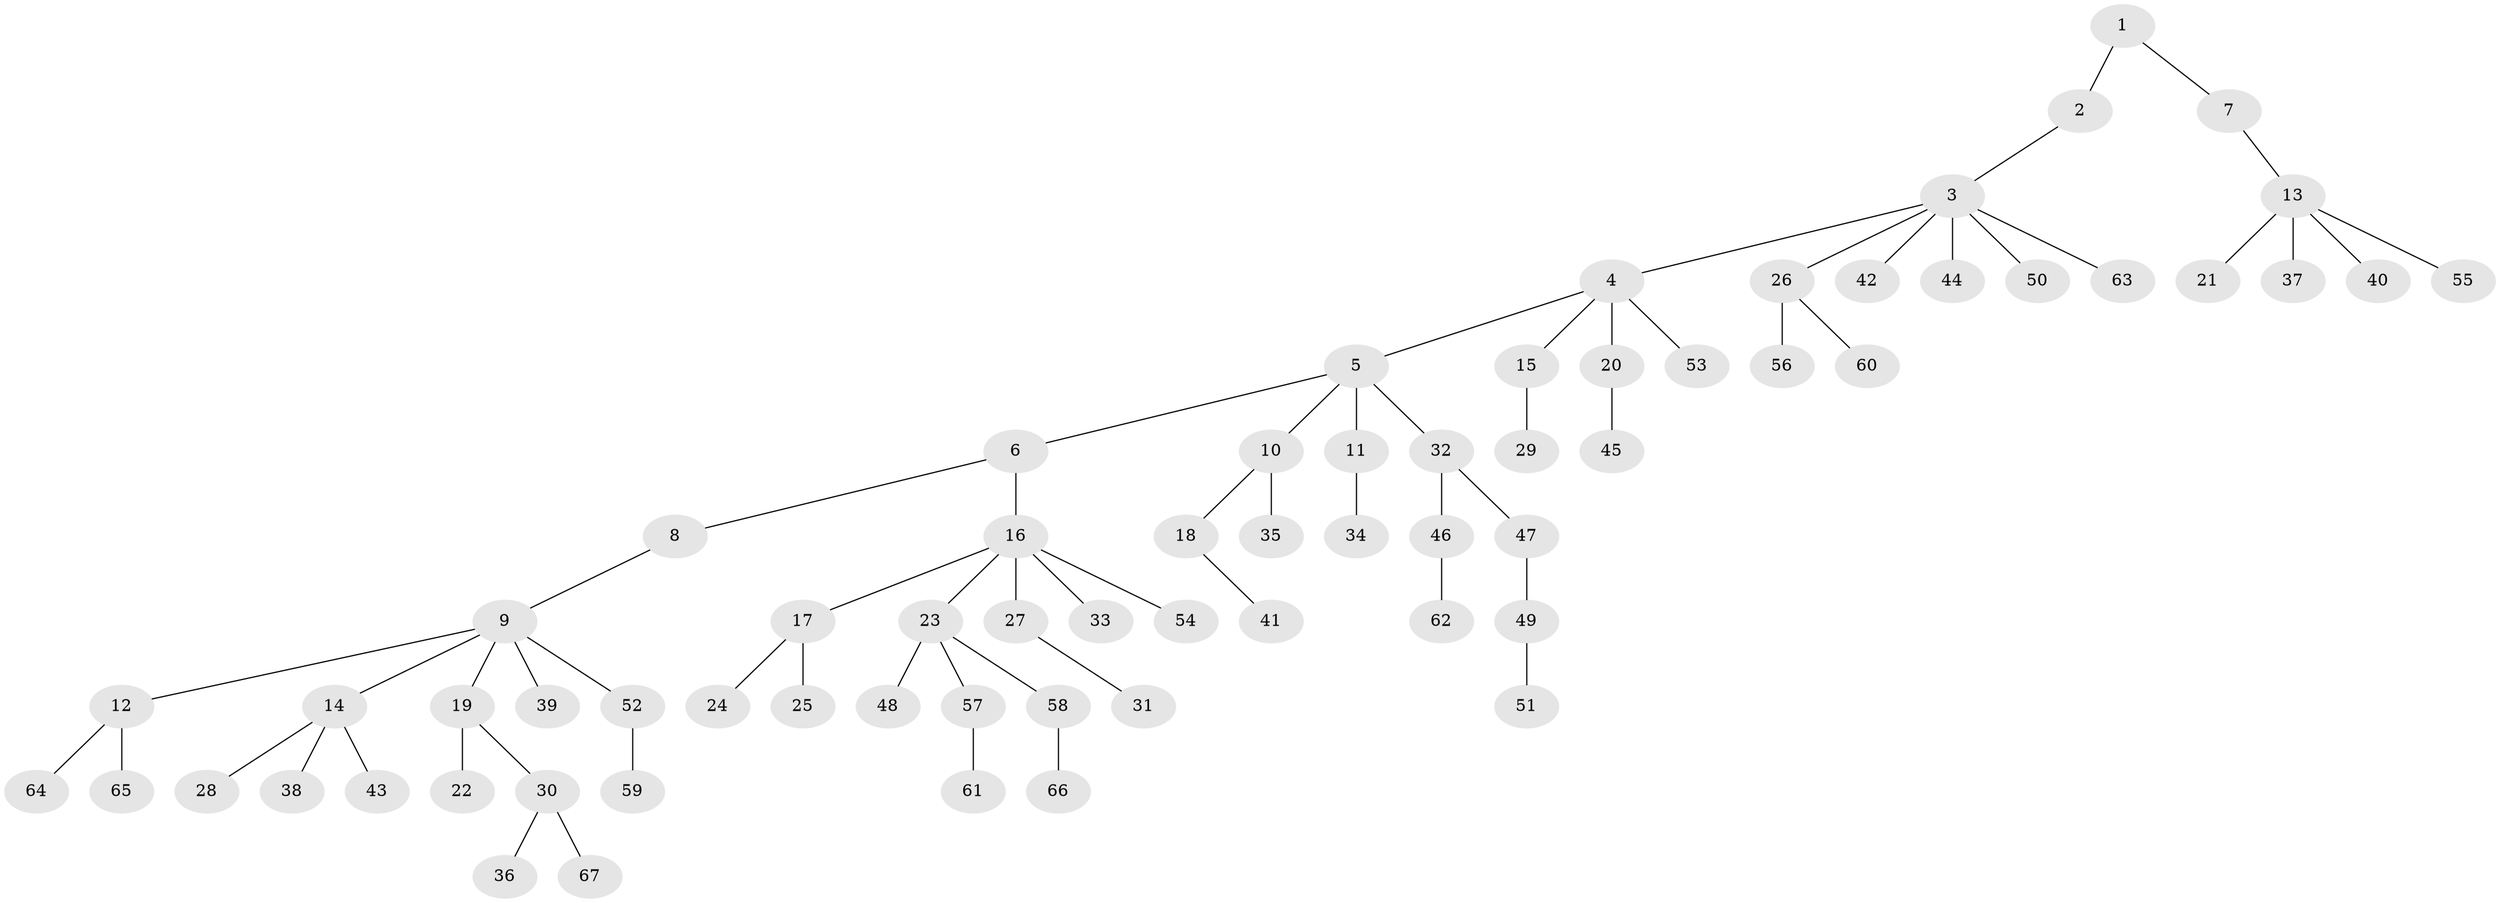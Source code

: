 // coarse degree distribution, {1: 0.7692307692307693, 10: 0.038461538461538464, 2: 0.15384615384615385, 12: 0.038461538461538464}
// Generated by graph-tools (version 1.1) at 2025/56/03/04/25 21:56:01]
// undirected, 67 vertices, 66 edges
graph export_dot {
graph [start="1"]
  node [color=gray90,style=filled];
  1;
  2;
  3;
  4;
  5;
  6;
  7;
  8;
  9;
  10;
  11;
  12;
  13;
  14;
  15;
  16;
  17;
  18;
  19;
  20;
  21;
  22;
  23;
  24;
  25;
  26;
  27;
  28;
  29;
  30;
  31;
  32;
  33;
  34;
  35;
  36;
  37;
  38;
  39;
  40;
  41;
  42;
  43;
  44;
  45;
  46;
  47;
  48;
  49;
  50;
  51;
  52;
  53;
  54;
  55;
  56;
  57;
  58;
  59;
  60;
  61;
  62;
  63;
  64;
  65;
  66;
  67;
  1 -- 2;
  1 -- 7;
  2 -- 3;
  3 -- 4;
  3 -- 26;
  3 -- 42;
  3 -- 44;
  3 -- 50;
  3 -- 63;
  4 -- 5;
  4 -- 15;
  4 -- 20;
  4 -- 53;
  5 -- 6;
  5 -- 10;
  5 -- 11;
  5 -- 32;
  6 -- 8;
  6 -- 16;
  7 -- 13;
  8 -- 9;
  9 -- 12;
  9 -- 14;
  9 -- 19;
  9 -- 39;
  9 -- 52;
  10 -- 18;
  10 -- 35;
  11 -- 34;
  12 -- 64;
  12 -- 65;
  13 -- 21;
  13 -- 37;
  13 -- 40;
  13 -- 55;
  14 -- 28;
  14 -- 38;
  14 -- 43;
  15 -- 29;
  16 -- 17;
  16 -- 23;
  16 -- 27;
  16 -- 33;
  16 -- 54;
  17 -- 24;
  17 -- 25;
  18 -- 41;
  19 -- 22;
  19 -- 30;
  20 -- 45;
  23 -- 48;
  23 -- 57;
  23 -- 58;
  26 -- 56;
  26 -- 60;
  27 -- 31;
  30 -- 36;
  30 -- 67;
  32 -- 46;
  32 -- 47;
  46 -- 62;
  47 -- 49;
  49 -- 51;
  52 -- 59;
  57 -- 61;
  58 -- 66;
}
